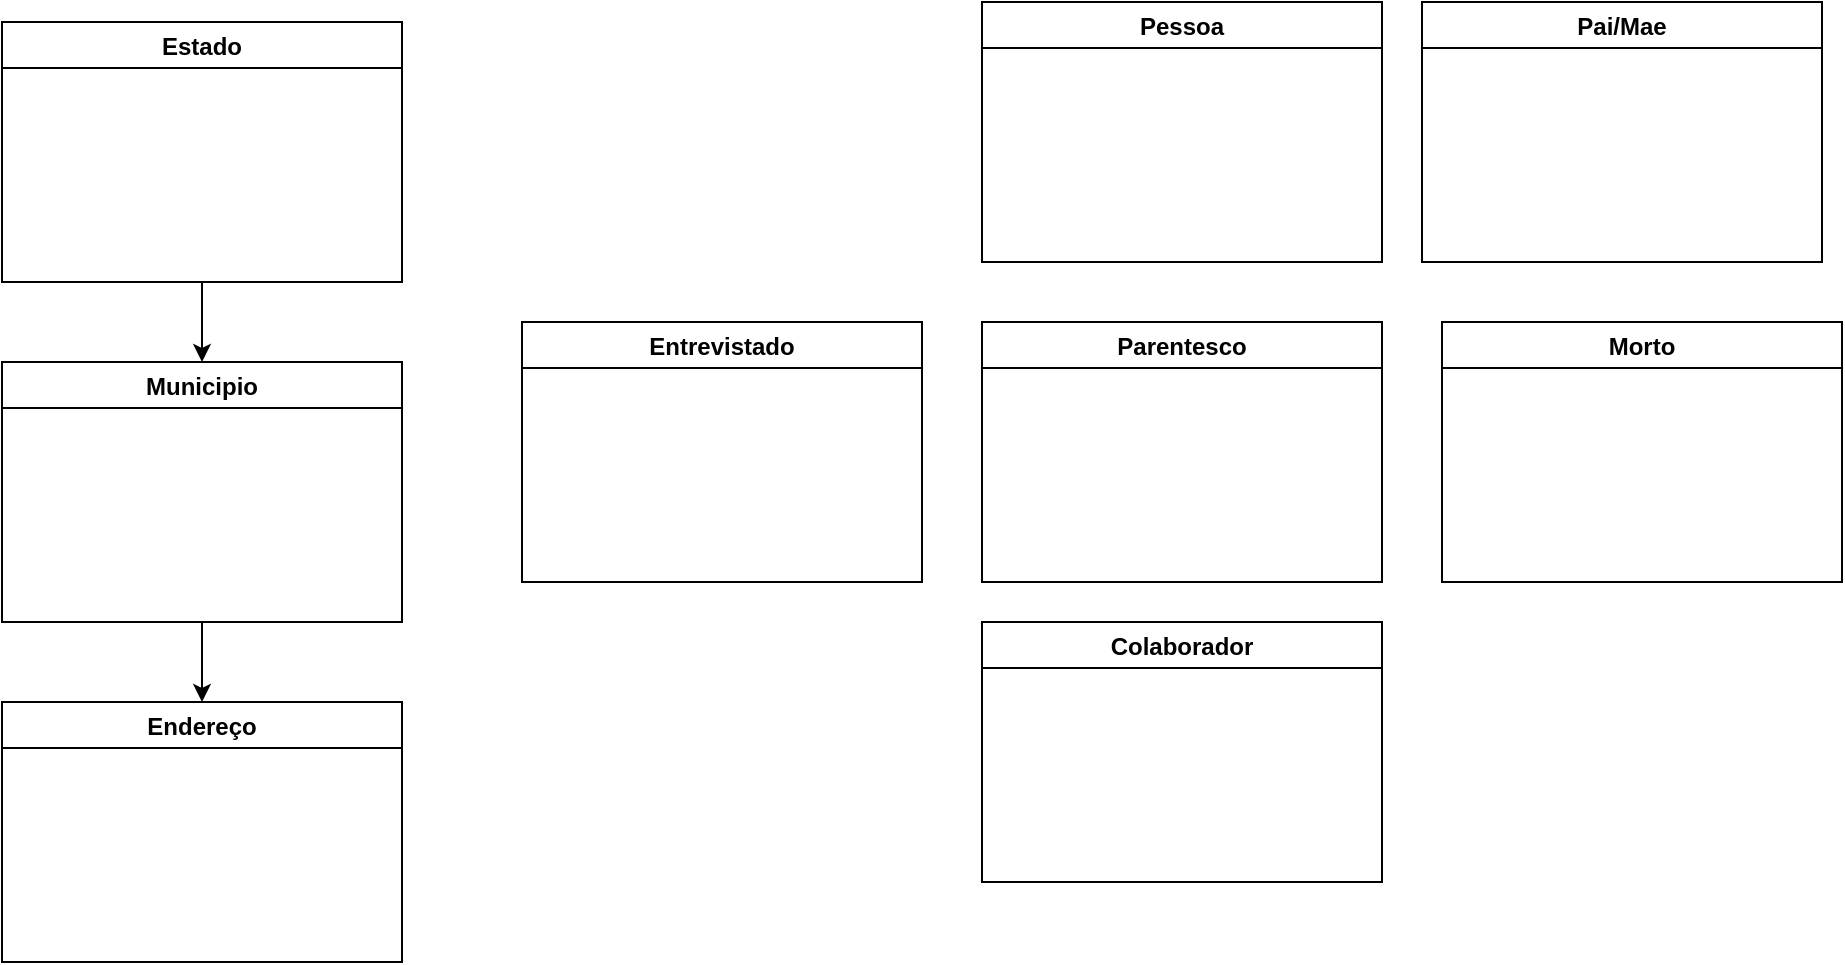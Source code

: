 <mxfile>
    <diagram id="dDWpWt_pw1vET1a2-x_h" name="Page-1">
        <mxGraphModel dx="678" dy="860" grid="1" gridSize="10" guides="1" tooltips="1" connect="1" arrows="1" fold="1" page="1" pageScale="1" pageWidth="1169" pageHeight="1654" math="0" shadow="0">
            <root>
                <mxCell id="0"/>
                <mxCell id="1" parent="0"/>
                <mxCell id="6" style="edgeStyle=none;html=1;entryX=0.5;entryY=0;entryDx=0;entryDy=0;" edge="1" parent="1" source="2" target="3">
                    <mxGeometry relative="1" as="geometry"/>
                </mxCell>
                <mxCell id="2" value="Estado" style="swimlane;" vertex="1" parent="1">
                    <mxGeometry x="140" y="90" width="200" height="130" as="geometry"/>
                </mxCell>
                <mxCell id="7" style="edgeStyle=none;html=1;entryX=0.5;entryY=0;entryDx=0;entryDy=0;" edge="1" parent="1" source="3" target="4">
                    <mxGeometry relative="1" as="geometry"/>
                </mxCell>
                <mxCell id="3" value="Municipio" style="swimlane;startSize=23;" vertex="1" parent="1">
                    <mxGeometry x="140" y="260" width="200" height="130" as="geometry"/>
                </mxCell>
                <mxCell id="4" value="Endereço" style="swimlane;startSize=23;" vertex="1" parent="1">
                    <mxGeometry x="140" y="430" width="200" height="130" as="geometry"/>
                </mxCell>
                <mxCell id="8" value="Pessoa" style="swimlane;" vertex="1" parent="1">
                    <mxGeometry x="630" y="80" width="200" height="130" as="geometry"/>
                </mxCell>
                <mxCell id="9" value="Entrevistado" style="swimlane;" vertex="1" parent="1">
                    <mxGeometry x="400" y="240" width="200" height="130" as="geometry"/>
                </mxCell>
                <mxCell id="10" value="Parentesco" style="swimlane;" vertex="1" parent="1">
                    <mxGeometry x="630" y="240" width="200" height="130" as="geometry"/>
                </mxCell>
                <mxCell id="11" value="Morto" style="swimlane;" vertex="1" parent="1">
                    <mxGeometry x="860" y="240" width="200" height="130" as="geometry"/>
                </mxCell>
                <mxCell id="12" value="Pai/Mae" style="swimlane;" vertex="1" parent="1">
                    <mxGeometry x="850" y="80" width="200" height="130" as="geometry"/>
                </mxCell>
                <mxCell id="13" value="Colaborador" style="swimlane;" vertex="1" parent="1">
                    <mxGeometry x="630" y="390" width="200" height="130" as="geometry"/>
                </mxCell>
            </root>
        </mxGraphModel>
    </diagram>
</mxfile>